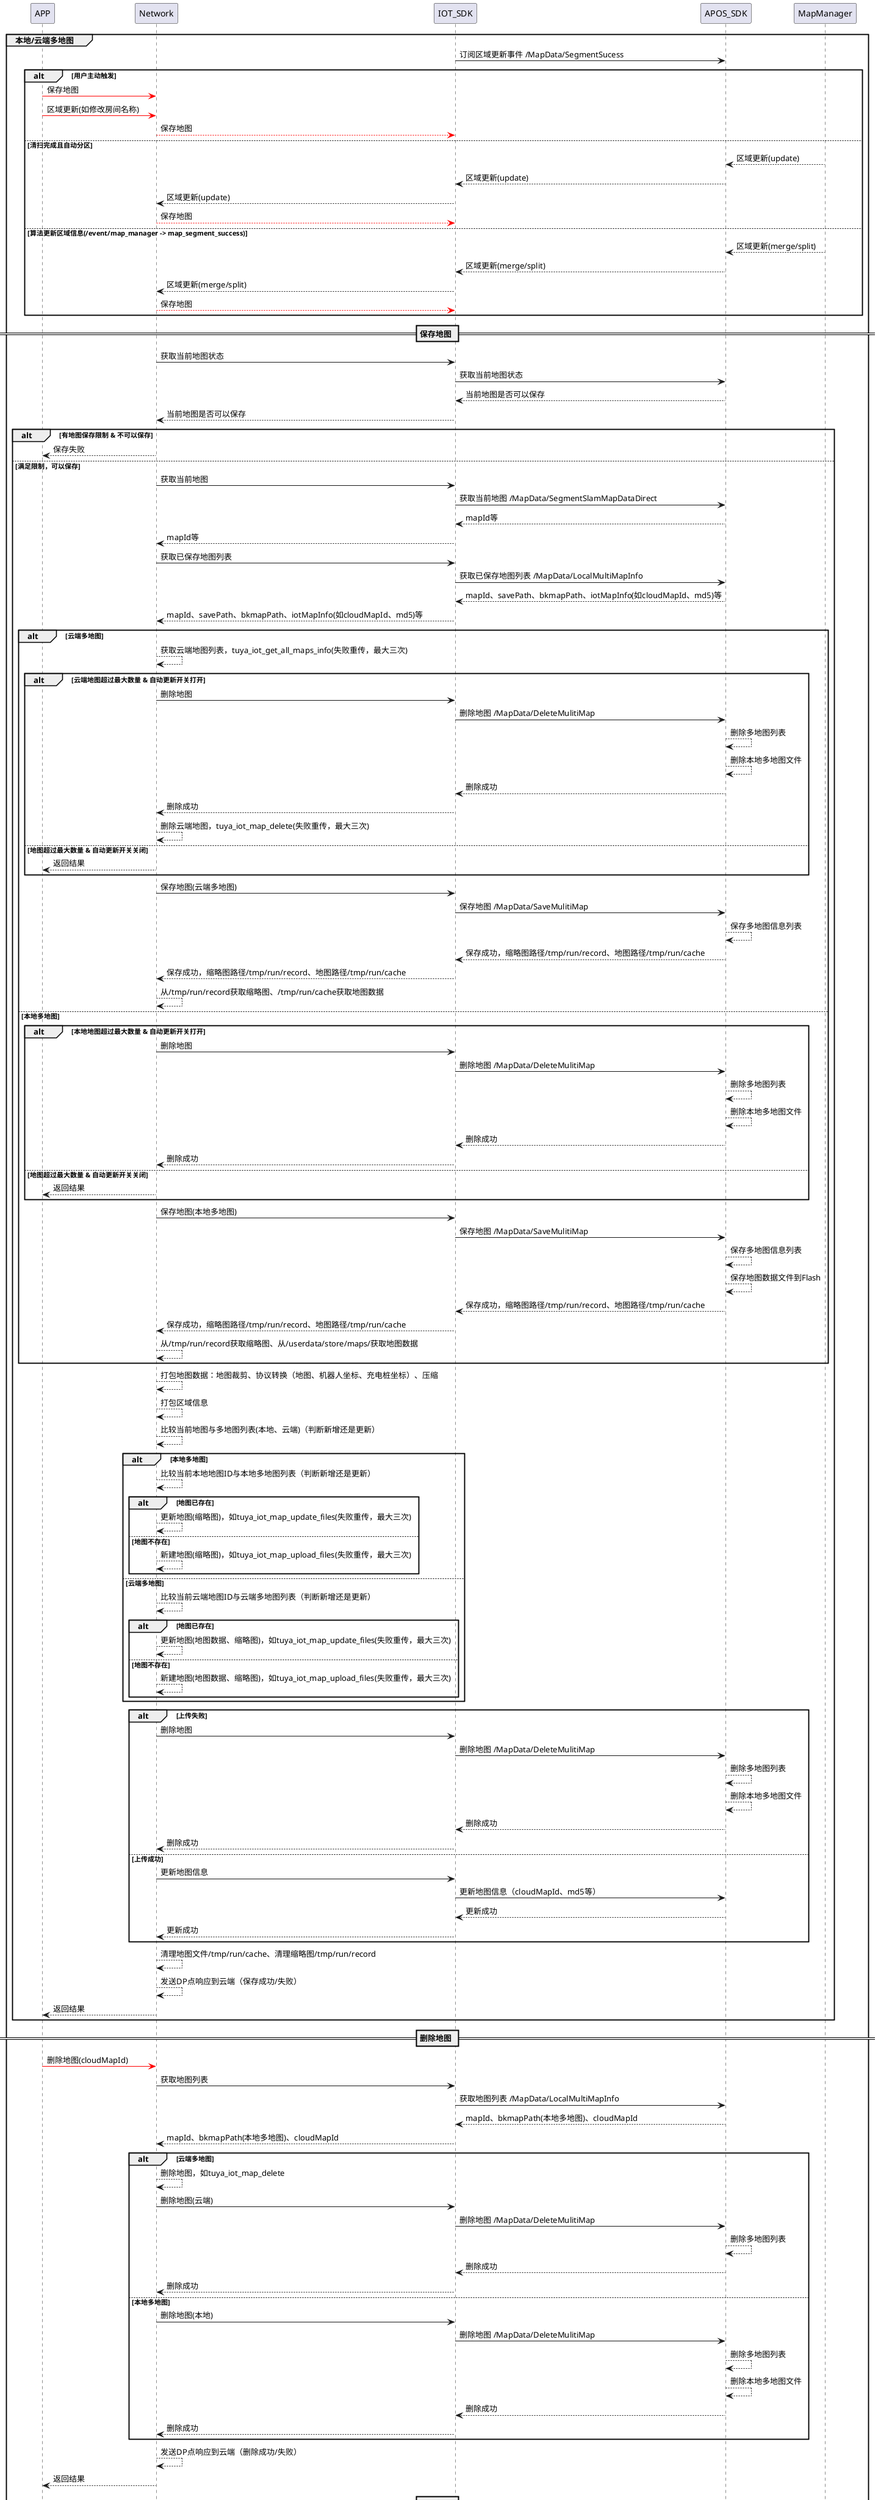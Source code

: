 @startuml
participant APP
participant Network
participant IOT_SDK
participant APOS_SDK
'participant SHM
'participant AppSweeper
participant MapManager


'地图：当前地图、本地多地图、云端多地图

'APP -> Network: 开始清扫
'Network --> AppSweeper: 开始清扫
'group 实时地图
'    MapManager -> SHM: 更新当前地图
'    loop 3s
'        Network -> SHM: 获取
'        SHM --> Network: 获取
'        Network --> Network: 对比是否更新
'        alt 有更新
'            Network --> Network: 美化、裁剪、协议转换
'            Network --> APP: 更新地图
'        end
'    end
'end
'autonumber
group 本地/云端多地图
    IOT_SDK -> APOS_SDK: 订阅区域更新事件 /MapData/SegmentSucess

    ' 保存地图
    alt 用户主动触发
        APP -[#red]> Network: 保存地图
        APP -[#red]> Network: 区域更新(如修改房间名称)
        Network -[#red]-> IOT_SDK: 保存地图
'        APP -[#red]> Network: 修改地图名称
    else 清扫完成且自动分区
        MapManager --> APOS_SDK: 区域更新(update)
        APOS_SDK --> IOT_SDK: 区域更新(update)
        IOT_SDK --> Network: 区域更新(update)
        Network -[#red]-> IOT_SDK: 保存地图
    else 算法更新区域信息(/event/map_manager -> map_segment_success)
        MapManager --> APOS_SDK: 区域更新(merge/split)
        APOS_SDK --> IOT_SDK: 区域更新(merge/split)
        IOT_SDK --> Network: 区域更新(merge/split)
        '判断地图存在则更新
        Network -[#red]-> IOT_SDK: 保存地图
'        alt 当前地图是否已保存（地图达到上限不保存）
'            Network -[#red]-> IOT_SDK: 保存地图
'        end
    end

    == 保存地图 ==
    Network -> IOT_SDK: 获取当前地图状态
    IOT_SDK -> APOS_SDK: 获取当前地图状态
    IOT_SDK <-- APOS_SDK: 当前地图是否可以保存
    Network <-- IOT_SDK: 当前地图是否可以保存
    alt 有地图保存限制 & 不可以保存
        Network --> APP: 保存失败
    else 满足限制，可以保存
        Network -> IOT_SDK: 获取当前地图

        IOT_SDK -> APOS_SDK: 获取当前地图 /MapData/SegmentSlamMapDataDirect
        APOS_SDK --> IOT_SDK: mapId等
        IOT_SDK --> Network: mapId等
        Network -> IOT_SDK: 获取已保存地图列表
        IOT_SDK -> APOS_SDK: 获取已保存地图列表 /MapData/LocalMultiMapInfo
        APOS_SDK --> IOT_SDK: mapId、savePath、bkmapPath、iotMapInfo(如cloudMapId、md5)等
        IOT_SDK --> Network: mapId、savePath、bkmapPath、iotMapInfo(如cloudMapId、md5)等

        alt 云端多地图
            Network --> Network: 获取云端地图列表，tuya_iot_get_all_maps_info(失败重传，最大三次)
            alt 云端地图超过最大数量 & 自动更新开关打开
                Network -> IOT_SDK: 删除地图
                IOT_SDK -> APOS_SDK: 删除地图 /MapData/DeleteMulitiMap
                APOS_SDK --> APOS_SDK: 删除多地图列表
                APOS_SDK --> APOS_SDK: 删除本地多地图文件
                APOS_SDK --> IOT_SDK: 删除成功
                IOT_SDK --> Network: 删除成功
                Network --> Network: 删除云端地图，tuya_iot_map_delete(失败重传，最大三次)
            else 地图超过最大数量 & 自动更新开关关闭
                Network --> APP: 返回结果
            end
            Network -> IOT_SDK : 保存地图(云端多地图)
            IOT_SDK -> APOS_SDK : 保存地图 /MapData/SaveMulitiMap
            APOS_SDK --> APOS_SDK: 保存多地图信息列表
            APOS_SDK --> IOT_SDK: 保存成功，缩略图路径/tmp/run/record、地图路径/tmp/run/cache
            IOT_SDK --> Network: 保存成功，缩略图路径/tmp/run/record、地图路径/tmp/run/cache
            Network --> Network: 从/tmp/run/record获取缩略图、/tmp/run/cache获取地图数据
        else 本地多地图
            alt 本地地图超过最大数量 & 自动更新开关打开
                Network -> IOT_SDK: 删除地图
                IOT_SDK -> APOS_SDK: 删除地图 /MapData/DeleteMulitiMap
                APOS_SDK --> APOS_SDK: 删除多地图列表
                APOS_SDK --> APOS_SDK: 删除本地多地图文件
                APOS_SDK --> IOT_SDK: 删除成功
                IOT_SDK --> Network: 删除成功
            else 地图超过最大数量 & 自动更新开关关闭
                Network --> APP: 返回结果
            end
            Network -> IOT_SDK : 保存地图(本地多地图)
            IOT_SDK -> APOS_SDK : 保存地图 /MapData/SaveMulitiMap
            APOS_SDK --> APOS_SDK: 保存多地图信息列表
            APOS_SDK --> APOS_SDK: 保存地图数据文件到Flash
            APOS_SDK --> IOT_SDK: 保存成功，缩略图路径/tmp/run/record、地图路径/tmp/run/cache
            IOT_SDK --> Network: 保存成功，缩略图路径/tmp/run/record、地图路径/tmp/run/cache
            Network --> Network: 从/tmp/run/record获取缩略图、从/userdata/store/maps/获取地图数据
        end

        Network --> Network: 打包地图数据：地图裁剪、协议转换（地图、机器人坐标、充电桩坐标）、压缩
    '    Network -> IOT_SDK: 获取全量共享内存区域信息(定制信息、区域、禁区)
    '    IOT_SDK -> APOS_SDK: 获取全量共享内存区域信息 /Areas/AreaJson
        '开关、读、写
        '待讨论
    '    Network --> Network: 打包分区区域信息
    '    Network -> IOT_SDK: 获取禁区区域信息
    '    IOT_SDK -> APOS_SDK: 获取禁区区域信息 /Areas/ForbidAreaInfo
        Network --> Network: 打包区域信息
        Network --> Network: 比较当前地图与多地图列表(本地、云端)（判断新增还是更新）
'        alt 地图已存在
        alt 本地多地图
            Network --> Network: 比较当前本地地图ID与本地多地图列表（判断新增还是更新）
            alt 地图已存在
                Network --> Network: 更新地图(缩略图)，如tuya_iot_map_update_files(失败重传，最大三次)
            else 地图不存在
                Network --> Network: 新建地图(缩略图)，如tuya_iot_map_upload_files(失败重传，最大三次)
            end
        else 云端多地图
            Network --> Network: 比较当前云端地图ID与云端多地图列表（判断新增还是更新）
            alt 地图已存在
                Network --> Network: 更新地图(地图数据、缩略图)，如tuya_iot_map_update_files(失败重传，最大三次)
            else 地图不存在
                Network --> Network: 新建地图(地图数据、缩略图)，如tuya_iot_map_upload_files(失败重传，最大三次)
            end
        end
        alt 上传失败
            Network -> IOT_SDK: 删除地图
            IOT_SDK -> APOS_SDK: 删除地图 /MapData/DeleteMulitiMap
            APOS_SDK --> APOS_SDK: 删除多地图列表
            APOS_SDK --> APOS_SDK: 删除本地多地图文件
            APOS_SDK --> IOT_SDK: 删除成功
            IOT_SDK --> Network: 删除成功
        else 上传成功
            '{
                '    "mapId": 123,
                '    "iot_cloud_map_info" : "{\"k\":\"v\",\"k1\":123}"
                '
            ' }
            Network -> IOT_SDK: 更新地图信息
            IOT_SDK -> APOS_SDK: 更新地图信息（cloudMapId、md5等）
            APOS_SDK --> IOT_SDK: 更新成功
            IOT_SDK --> Network: 更新成功
        end
'
'        alt 云端多地图
'            Network --> Network: 清理本地地图文件(bkmapPath)
'        end
        Network --> Network: 清理地图文件/tmp/run/cache、清理缩略图/tmp/run/record
        Network --> Network: 发送DP点响应到云端（保存成功/失败）
        Network --> APP: 返回结果
    end

    == 删除地图 ==
    ' 删除地图
    APP -[#red]> Network: 删除地图(cloudMapId)
    Network -> IOT_SDK: 获取地图列表
    IOT_SDK -> APOS_SDK: 获取地图列表 /MapData/LocalMultiMapInfo
    APOS_SDK --> IOT_SDK: mapId、bkmapPath(本地多地图)、cloudMapId
    IOT_SDK --> Network: mapId、bkmapPath(本地多地图)、cloudMapId

    alt 云端多地图
        Network --> Network: 删除地图，如tuya_iot_map_delete
        Network -> IOT_SDK: 删除地图(云端)
        IOT_SDK -> APOS_SDK: 删除地图 /MapData/DeleteMulitiMap
        APOS_SDK --> APOS_SDK: 删除多地图列表
        APOS_SDK --> IOT_SDK: 删除成功
        IOT_SDK --> Network: 删除成功
    else 本地多地图
        Network -> IOT_SDK: 删除地图(本地)
        IOT_SDK -> APOS_SDK: 删除地图 /MapData/DeleteMulitiMap
        APOS_SDK --> APOS_SDK: 删除多地图列表
        APOS_SDK --> APOS_SDK: 删除本地多地图文件
        APOS_SDK --> IOT_SDK: 删除成功
        IOT_SDK --> Network: 删除成功
    end

    Network --> Network: 发送DP点响应到云端（删除成功/失败）

'    alt 需要更新地图列表（涂鸦的不需要）
'        Network-> IOT_SDK: 获取地图列表
'        IOT_SDK -> APOS_SDK: 获取地图列表 /MapData/LocalMultiMapInfo
'        APOS_SDK --> IOT_SDK: mapId、savePath、bkmapPath、cloudMapId
'        IOT_SDK --> Network: mapId、savePath、bkmapPath、cloudMapId
'        Network --> Network: 更新地图列表到云端
'    end
    Network --> APP: 返回结果
    == 应用地图 ==
    ' 应用地图
    APP -[#red]> Network: 切换地图(cloudMapId、url)
    alt 云端多地图
        Network --> Network: 下载地图-与保存的地图的md5校验
        Network -> IOT_SDK: 应用地图(云端)
        IOT_SDK -> APOS_SDK: 应用地图(云端) TODO接口待提供
        APOS_SDK --> APOS_SDK: 下载地图数据
        APOS_SDK --> APOS_SDK: 应用地图
        APOS_SDK --> IOT_SDK: 应用地图成功
        IOT_SDK --> Network: 应用地图成功

        Network --> Network: 清理临时文件
    else 本地多地图
        Network -> IOT_SDK: 获取地图列表
        IOT_SDK -> APOS_SDK: 获取地图列表 /MapData/LocalMultiMapInfo
        APOS_SDK --> IOT_SDK: mapId、bkmapPath、cloudMapId
        IOT_SDK --> Network: mapId、bkmapPath、cloudMapId
        Network -> IOT_SDK: 应用地图(本地)
        IOT_SDK -> APOS_SDK: 应用地图(本地)
        APOS_SDK --> APOS_SDK: 应用地图
        APOS_SDK --> IOT_SDK: 应用地图成功
        IOT_SDK --> Network: 应用地图成功
    end
    Network --> Network: 发送DP点响应到云端（应用地图/失败）
    Network --> APP: 返回结果
    == 重置当前地图 ==
    '重置当前地图
    APP -[#red]> Network: 重置地图
    Network -> IOT_SDK: 重置地图
    IOT_SDK -> APOS_SDK: 重置当前地图 /MapData/DeleteMap
    APOS_SDK --> IOT_SDK: 重置成功
    IOT_SDK --> Network: 重置成功
    Network --> Network: 上报地图到云端
    Network --> APP: 返回结果
end

'
'multi_map.cpp 硬编码字段宏定义，响应封装，协议类型字段封账，208删掉


'
@enduml